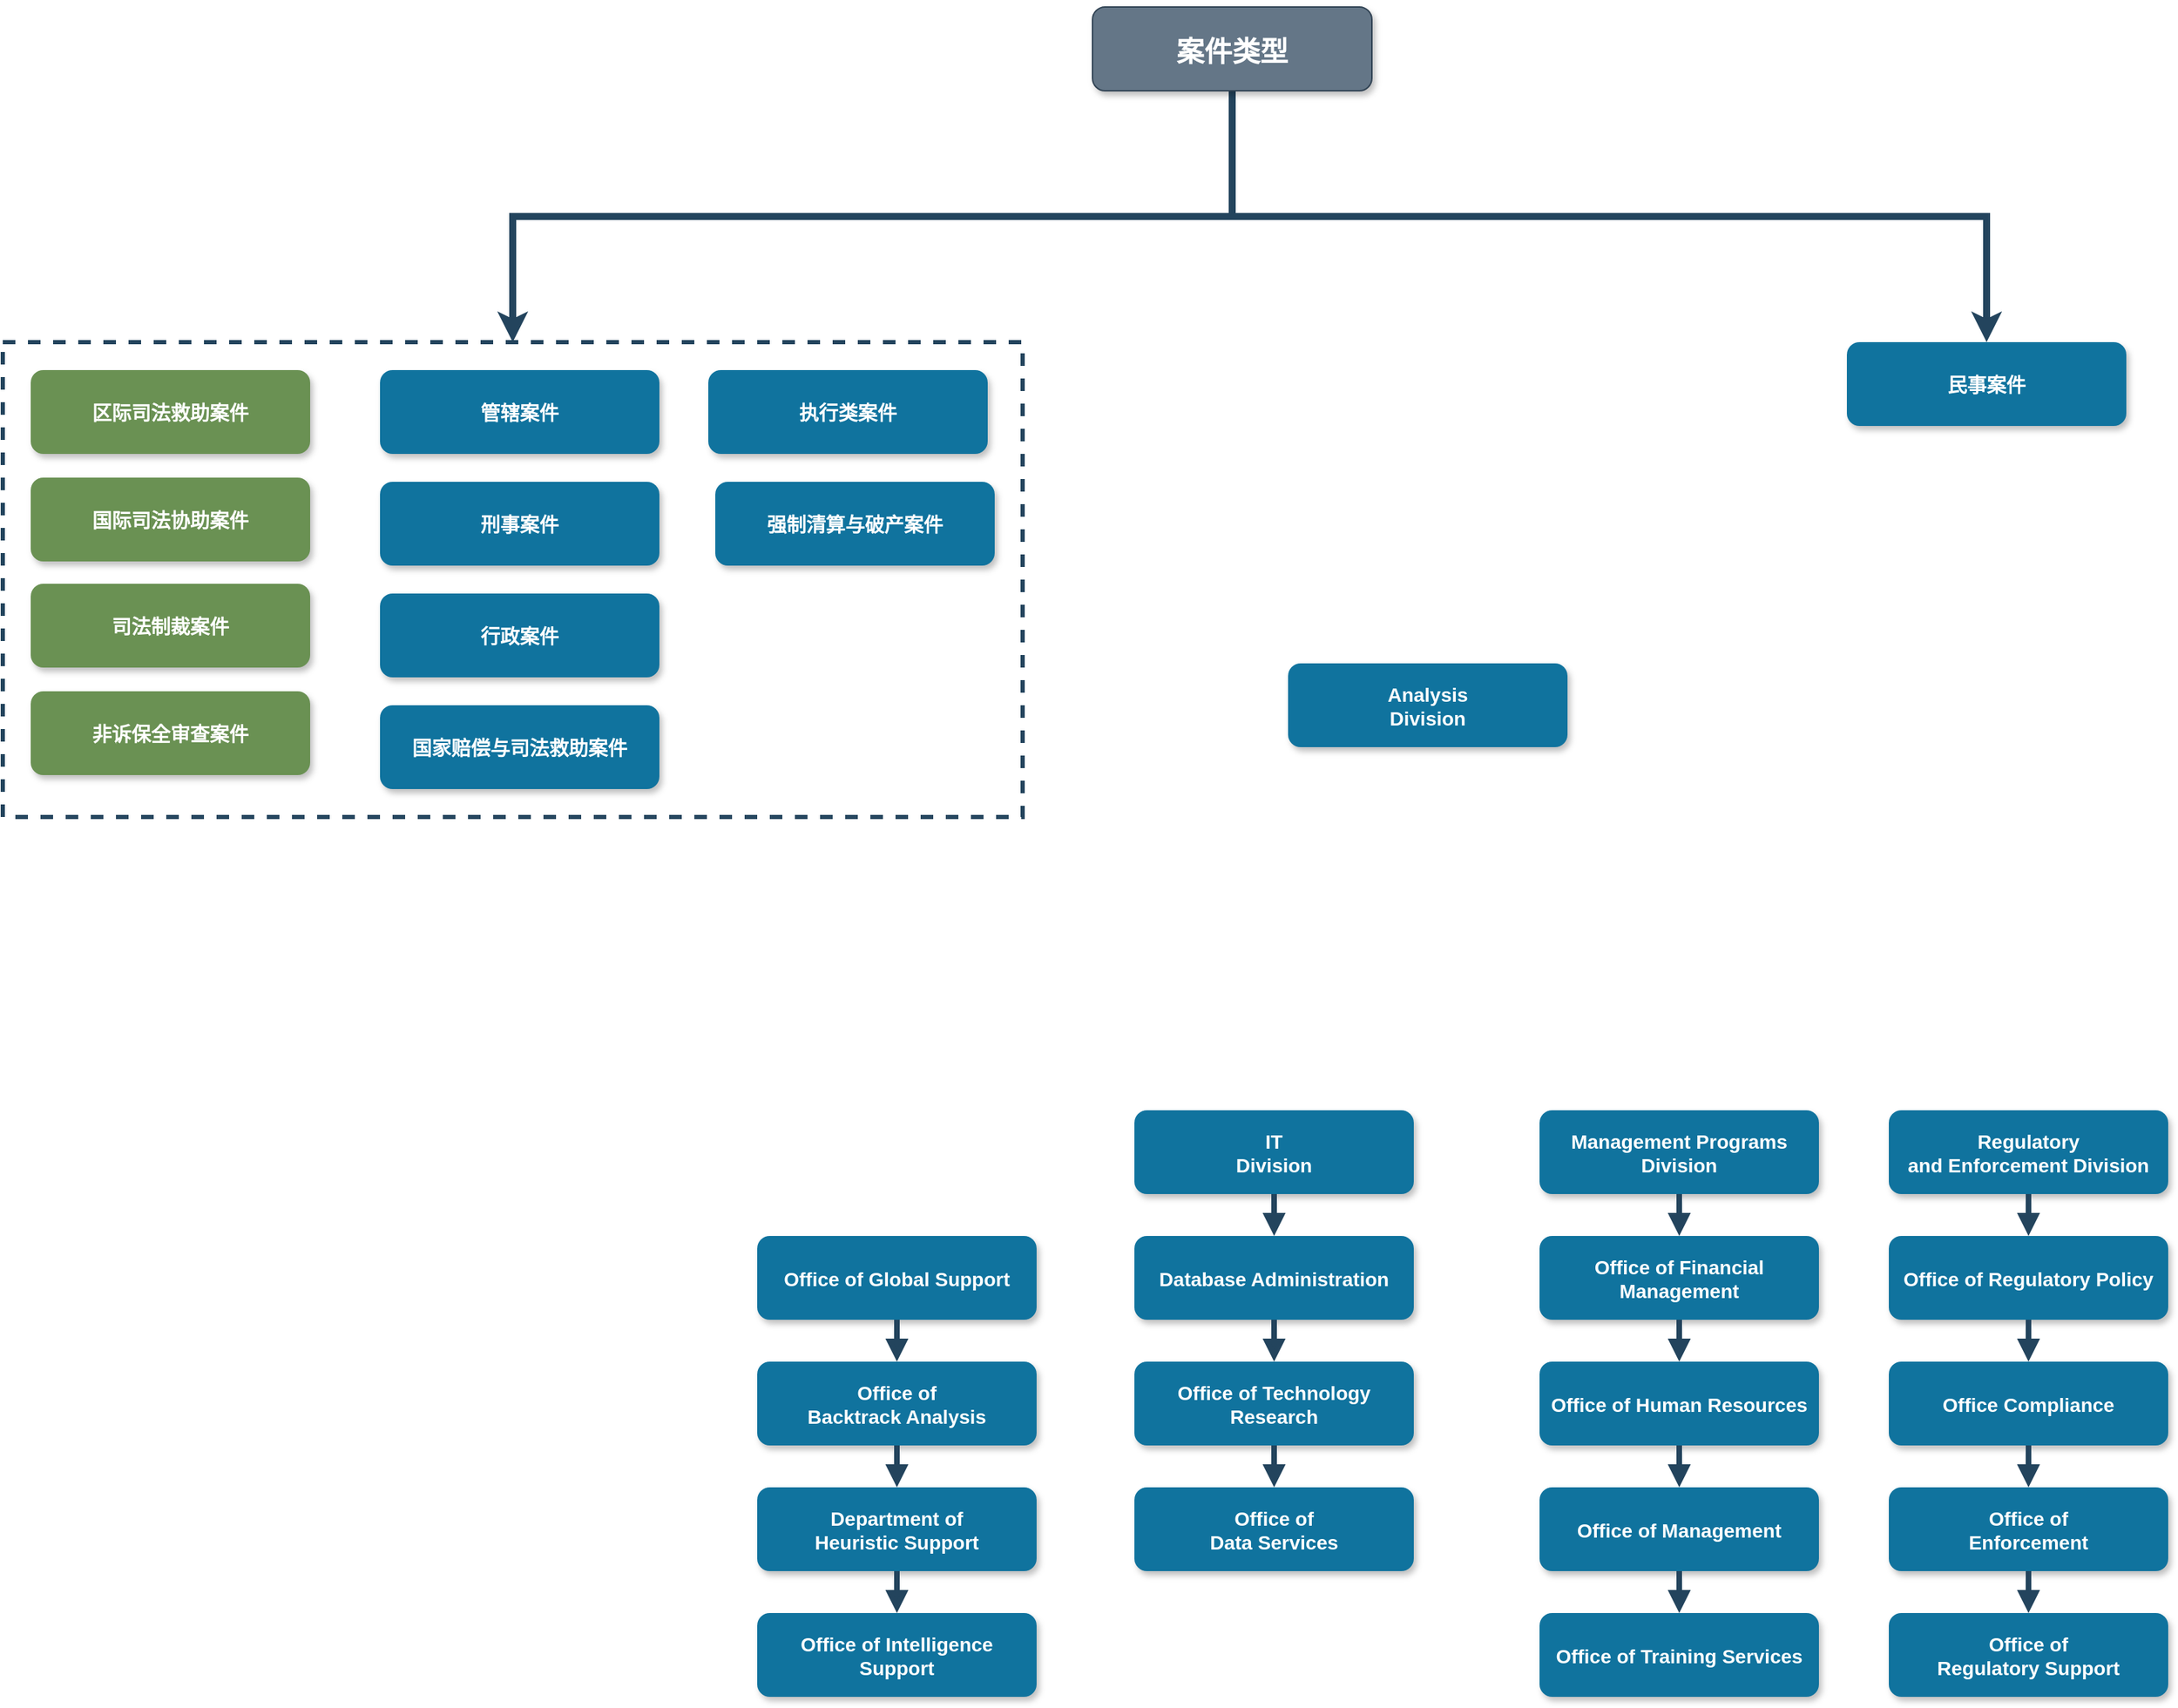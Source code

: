 <mxfile version="23.0.2" type="github">
  <diagram id="R2lEEEUBdFMjLlhIrx00" name="Page-1">
    <mxGraphModel dx="2563" dy="924" grid="1" gridSize="10" guides="1" tooltips="1" connect="1" arrows="1" fold="1" page="1" pageScale="1" pageWidth="850" pageHeight="1100" math="0" shadow="0" extFonts="Permanent Marker^https://fonts.googleapis.com/css?family=Permanent+Marker">
      <root>
        <mxCell id="0" />
        <mxCell id="1" parent="0" />
        <mxCell id="WfyBjO2fw1t2vnp315bt-64" style="edgeStyle=orthogonalEdgeStyle;rounded=0;orthogonalLoop=1;jettySize=auto;html=1;exitX=0.5;exitY=1;exitDx=0;exitDy=0;entryX=0.5;entryY=0;entryDx=0;entryDy=0;fontSize=16;strokeWidth=5;strokeColor=#23445D;" edge="1" parent="1" source="WfyBjO2fw1t2vnp315bt-13" target="WfyBjO2fw1t2vnp315bt-17">
          <mxGeometry relative="1" as="geometry" />
        </mxCell>
        <mxCell id="WfyBjO2fw1t2vnp315bt-75" style="edgeStyle=orthogonalEdgeStyle;rounded=0;orthogonalLoop=1;jettySize=auto;html=1;exitX=0.5;exitY=1;exitDx=0;exitDy=0;strokeColor=#23445D;strokeWidth=5;" edge="1" parent="1" source="WfyBjO2fw1t2vnp315bt-13" target="WfyBjO2fw1t2vnp315bt-73">
          <mxGeometry relative="1" as="geometry" />
        </mxCell>
        <mxCell id="WfyBjO2fw1t2vnp315bt-13" value="案件类型" style="rounded=1;fillColor=#647687;strokeColor=#314354;shadow=1;fontStyle=1;fontSize=20;fontColor=#ffffff;glass=0;gradientColor=none;" vertex="1" parent="1">
          <mxGeometry x="340" y="50" width="200" height="60" as="geometry" />
        </mxCell>
        <mxCell id="WfyBjO2fw1t2vnp315bt-17" value="民事案件" style="rounded=1;fillColor=#10739E;strokeColor=none;shadow=1;gradientColor=none;fontStyle=1;fontColor=#FFFFFF;fontSize=14;" vertex="1" parent="1">
          <mxGeometry x="880" y="290" width="200" height="60" as="geometry" />
        </mxCell>
        <mxCell id="WfyBjO2fw1t2vnp315bt-19" value="Analysis &#xa;Division" style="rounded=1;fillColor=#10739E;strokeColor=none;shadow=1;gradientColor=none;fontStyle=1;fontColor=#FFFFFF;fontSize=14;" vertex="1" parent="1">
          <mxGeometry x="480" y="520" width="200" height="60" as="geometry" />
        </mxCell>
        <mxCell id="WfyBjO2fw1t2vnp315bt-20" value="Office of Global Support" style="rounded=1;fillColor=#10739E;strokeColor=none;shadow=1;gradientColor=none;fontStyle=1;fontColor=#FFFFFF;fontSize=14;" vertex="1" parent="1">
          <mxGeometry x="100" y="930" width="200" height="60" as="geometry" />
        </mxCell>
        <mxCell id="WfyBjO2fw1t2vnp315bt-21" value="Office of &#xa;Backtrack Analysis" style="rounded=1;fillColor=#10739E;strokeColor=none;shadow=1;gradientColor=none;fontStyle=1;fontColor=#FFFFFF;fontSize=14;" vertex="1" parent="1">
          <mxGeometry x="100" y="1020" width="200" height="60" as="geometry" />
        </mxCell>
        <mxCell id="WfyBjO2fw1t2vnp315bt-22" value="Department of &#xa;Heuristic Support" style="rounded=1;fillColor=#10739E;strokeColor=none;shadow=1;gradientColor=none;fontStyle=1;fontColor=#FFFFFF;fontSize=14;" vertex="1" parent="1">
          <mxGeometry x="100" y="1110" width="200" height="60" as="geometry" />
        </mxCell>
        <mxCell id="WfyBjO2fw1t2vnp315bt-23" value="Office of Intelligence &#xa;Support" style="rounded=1;fillColor=#10739E;strokeColor=none;shadow=1;gradientColor=none;fontStyle=1;fontColor=#FFFFFF;fontSize=14;" vertex="1" parent="1">
          <mxGeometry x="100" y="1200" width="200" height="60" as="geometry" />
        </mxCell>
        <mxCell id="WfyBjO2fw1t2vnp315bt-24" value="IT&#xa;Division" style="rounded=1;fillColor=#10739E;strokeColor=none;shadow=1;gradientColor=none;fontStyle=1;fontColor=#FFFFFF;fontSize=14;" vertex="1" parent="1">
          <mxGeometry x="370" y="840" width="200" height="60" as="geometry" />
        </mxCell>
        <mxCell id="WfyBjO2fw1t2vnp315bt-25" value="Database Administration" style="rounded=1;fillColor=#10739E;strokeColor=none;shadow=1;gradientColor=none;fontStyle=1;fontColor=#FFFFFF;fontSize=14;" vertex="1" parent="1">
          <mxGeometry x="370" y="930" width="200" height="60" as="geometry" />
        </mxCell>
        <mxCell id="WfyBjO2fw1t2vnp315bt-26" value="Office of Technology &#xa;Research" style="rounded=1;fillColor=#10739E;strokeColor=none;shadow=1;gradientColor=none;fontStyle=1;fontColor=#FFFFFF;fontSize=14;" vertex="1" parent="1">
          <mxGeometry x="370" y="1020" width="200" height="60" as="geometry" />
        </mxCell>
        <mxCell id="WfyBjO2fw1t2vnp315bt-27" value="Office of&#xa;Data Services" style="rounded=1;fillColor=#10739E;strokeColor=none;shadow=1;gradientColor=none;fontStyle=1;fontColor=#FFFFFF;fontSize=14;" vertex="1" parent="1">
          <mxGeometry x="370" y="1110" width="200" height="60" as="geometry" />
        </mxCell>
        <mxCell id="WfyBjO2fw1t2vnp315bt-28" value="Management Programs &#xa;Division" style="rounded=1;fillColor=#10739E;strokeColor=none;shadow=1;gradientColor=none;fontStyle=1;fontColor=#FFFFFF;fontSize=14;" vertex="1" parent="1">
          <mxGeometry x="660" y="840" width="200" height="60" as="geometry" />
        </mxCell>
        <mxCell id="WfyBjO2fw1t2vnp315bt-29" value="Office of Financial &#xa;Management" style="rounded=1;fillColor=#10739E;strokeColor=none;shadow=1;gradientColor=none;fontStyle=1;fontColor=#FFFFFF;fontSize=14;" vertex="1" parent="1">
          <mxGeometry x="660" y="930" width="200" height="60" as="geometry" />
        </mxCell>
        <mxCell id="WfyBjO2fw1t2vnp315bt-30" value="Office of Human Resources" style="rounded=1;fillColor=#10739E;strokeColor=none;shadow=1;gradientColor=none;fontStyle=1;fontColor=#FFFFFF;fontSize=14;" vertex="1" parent="1">
          <mxGeometry x="660" y="1020" width="200" height="60" as="geometry" />
        </mxCell>
        <mxCell id="WfyBjO2fw1t2vnp315bt-31" value="Office of Management " style="rounded=1;fillColor=#10739E;strokeColor=none;shadow=1;gradientColor=none;fontStyle=1;fontColor=#FFFFFF;fontSize=14;" vertex="1" parent="1">
          <mxGeometry x="660" y="1110" width="200" height="60" as="geometry" />
        </mxCell>
        <mxCell id="WfyBjO2fw1t2vnp315bt-32" value="Office of Training Services" style="rounded=1;fillColor=#10739E;strokeColor=none;shadow=1;gradientColor=none;fontStyle=1;fontColor=#FFFFFF;fontSize=14;" vertex="1" parent="1">
          <mxGeometry x="660" y="1200" width="200" height="60" as="geometry" />
        </mxCell>
        <mxCell id="WfyBjO2fw1t2vnp315bt-33" value="Regulatory &#xa;and Enforcement Division" style="rounded=1;fillColor=#10739E;strokeColor=none;shadow=1;gradientColor=none;fontStyle=1;fontColor=#FFFFFF;fontSize=14;" vertex="1" parent="1">
          <mxGeometry x="910" y="840" width="200" height="60" as="geometry" />
        </mxCell>
        <mxCell id="WfyBjO2fw1t2vnp315bt-34" value="Office of Regulatory Policy" style="rounded=1;fillColor=#10739E;strokeColor=none;shadow=1;gradientColor=none;fontStyle=1;fontColor=#FFFFFF;fontSize=14;" vertex="1" parent="1">
          <mxGeometry x="910" y="930" width="200" height="60" as="geometry" />
        </mxCell>
        <mxCell id="WfyBjO2fw1t2vnp315bt-35" value="Office Compliance" style="rounded=1;fillColor=#10739E;strokeColor=none;shadow=1;gradientColor=none;fontStyle=1;fontColor=#FFFFFF;fontSize=14;" vertex="1" parent="1">
          <mxGeometry x="910" y="1020" width="200" height="60" as="geometry" />
        </mxCell>
        <mxCell id="WfyBjO2fw1t2vnp315bt-36" value="Office of &#xa;Enforcement" style="rounded=1;fillColor=#10739E;strokeColor=none;shadow=1;gradientColor=none;fontStyle=1;fontColor=#FFFFFF;fontSize=14;" vertex="1" parent="1">
          <mxGeometry x="910" y="1110" width="200" height="60" as="geometry" />
        </mxCell>
        <mxCell id="WfyBjO2fw1t2vnp315bt-37" value="Office of&#xa; Regulatory Support" style="rounded=1;fillColor=#10739E;strokeColor=none;shadow=1;gradientColor=none;fontStyle=1;fontColor=#FFFFFF;fontSize=14;" vertex="1" parent="1">
          <mxGeometry x="910" y="1200" width="200" height="60" as="geometry" />
        </mxCell>
        <mxCell id="WfyBjO2fw1t2vnp315bt-46" value="" style="edgeStyle=elbowEdgeStyle;elbow=vertical;strokeWidth=4;endArrow=block;endFill=1;fontStyle=1;strokeColor=#23445D;rounded=0;" edge="1" parent="1" source="WfyBjO2fw1t2vnp315bt-20" target="WfyBjO2fw1t2vnp315bt-21">
          <mxGeometry x="62" y="175.5" width="100" height="100" as="geometry">
            <mxPoint x="-120" y="500" as="sourcePoint" />
            <mxPoint x="-20" y="400" as="targetPoint" />
          </mxGeometry>
        </mxCell>
        <mxCell id="WfyBjO2fw1t2vnp315bt-47" value="" style="edgeStyle=elbowEdgeStyle;elbow=vertical;strokeWidth=4;endArrow=block;endFill=1;fontStyle=1;strokeColor=#23445D;rounded=0;" edge="1" parent="1" source="WfyBjO2fw1t2vnp315bt-21" target="WfyBjO2fw1t2vnp315bt-22">
          <mxGeometry x="62" y="185.5" width="100" height="100" as="geometry">
            <mxPoint x="-120" y="510" as="sourcePoint" />
            <mxPoint x="-20" y="410" as="targetPoint" />
          </mxGeometry>
        </mxCell>
        <mxCell id="WfyBjO2fw1t2vnp315bt-48" value="" style="edgeStyle=elbowEdgeStyle;elbow=vertical;strokeWidth=4;endArrow=block;endFill=1;fontStyle=1;strokeColor=#23445D;rounded=0;" edge="1" parent="1" source="WfyBjO2fw1t2vnp315bt-22" target="WfyBjO2fw1t2vnp315bt-23">
          <mxGeometry x="62" y="195.5" width="100" height="100" as="geometry">
            <mxPoint x="-120" y="520" as="sourcePoint" />
            <mxPoint x="-20" y="420" as="targetPoint" />
          </mxGeometry>
        </mxCell>
        <mxCell id="WfyBjO2fw1t2vnp315bt-49" value="" style="edgeStyle=elbowEdgeStyle;elbow=vertical;strokeWidth=4;endArrow=block;endFill=1;fontStyle=1;strokeColor=#23445D;rounded=0;" edge="1" parent="1" source="WfyBjO2fw1t2vnp315bt-24" target="WfyBjO2fw1t2vnp315bt-25">
          <mxGeometry x="62" y="165.5" width="100" height="100" as="geometry">
            <mxPoint x="-120" y="490" as="sourcePoint" />
            <mxPoint x="-20" y="390" as="targetPoint" />
          </mxGeometry>
        </mxCell>
        <mxCell id="WfyBjO2fw1t2vnp315bt-50" value="" style="edgeStyle=elbowEdgeStyle;elbow=vertical;strokeWidth=4;endArrow=block;endFill=1;fontStyle=1;strokeColor=#23445D;rounded=0;" edge="1" parent="1" source="WfyBjO2fw1t2vnp315bt-25" target="WfyBjO2fw1t2vnp315bt-26">
          <mxGeometry x="62" y="175.5" width="100" height="100" as="geometry">
            <mxPoint x="-120" y="500" as="sourcePoint" />
            <mxPoint x="-20" y="400" as="targetPoint" />
          </mxGeometry>
        </mxCell>
        <mxCell id="WfyBjO2fw1t2vnp315bt-51" value="" style="edgeStyle=elbowEdgeStyle;elbow=vertical;strokeWidth=4;endArrow=block;endFill=1;fontStyle=1;strokeColor=#23445D;rounded=0;" edge="1" parent="1" source="WfyBjO2fw1t2vnp315bt-26" target="WfyBjO2fw1t2vnp315bt-27">
          <mxGeometry x="62" y="185.5" width="100" height="100" as="geometry">
            <mxPoint x="-120" y="510" as="sourcePoint" />
            <mxPoint x="-20" y="410" as="targetPoint" />
          </mxGeometry>
        </mxCell>
        <mxCell id="WfyBjO2fw1t2vnp315bt-52" value="" style="edgeStyle=elbowEdgeStyle;elbow=vertical;strokeWidth=4;endArrow=block;endFill=1;fontStyle=1;strokeColor=#23445D;rounded=0;" edge="1" parent="1" source="WfyBjO2fw1t2vnp315bt-28" target="WfyBjO2fw1t2vnp315bt-29">
          <mxGeometry x="72" y="165.5" width="100" height="100" as="geometry">
            <mxPoint x="-110" y="490" as="sourcePoint" />
            <mxPoint x="-10" y="390" as="targetPoint" />
          </mxGeometry>
        </mxCell>
        <mxCell id="WfyBjO2fw1t2vnp315bt-53" value="" style="edgeStyle=elbowEdgeStyle;elbow=vertical;strokeWidth=4;endArrow=block;endFill=1;fontStyle=1;strokeColor=#23445D;rounded=0;" edge="1" parent="1" source="WfyBjO2fw1t2vnp315bt-29" target="WfyBjO2fw1t2vnp315bt-30">
          <mxGeometry x="72" y="175.5" width="100" height="100" as="geometry">
            <mxPoint x="-110" y="500" as="sourcePoint" />
            <mxPoint x="-10" y="400" as="targetPoint" />
          </mxGeometry>
        </mxCell>
        <mxCell id="WfyBjO2fw1t2vnp315bt-54" value="" style="edgeStyle=elbowEdgeStyle;elbow=vertical;strokeWidth=4;endArrow=block;endFill=1;fontStyle=1;strokeColor=#23445D;rounded=0;" edge="1" parent="1" source="WfyBjO2fw1t2vnp315bt-30" target="WfyBjO2fw1t2vnp315bt-31">
          <mxGeometry x="72" y="185.5" width="100" height="100" as="geometry">
            <mxPoint x="-110" y="510" as="sourcePoint" />
            <mxPoint x="-10" y="410" as="targetPoint" />
          </mxGeometry>
        </mxCell>
        <mxCell id="WfyBjO2fw1t2vnp315bt-55" value="" style="edgeStyle=elbowEdgeStyle;elbow=vertical;strokeWidth=4;endArrow=block;endFill=1;fontStyle=1;strokeColor=#23445D;rounded=0;" edge="1" parent="1" source="WfyBjO2fw1t2vnp315bt-31" target="WfyBjO2fw1t2vnp315bt-32">
          <mxGeometry x="72" y="195.5" width="100" height="100" as="geometry">
            <mxPoint x="-110" y="520" as="sourcePoint" />
            <mxPoint x="-10" y="420" as="targetPoint" />
          </mxGeometry>
        </mxCell>
        <mxCell id="WfyBjO2fw1t2vnp315bt-56" value="" style="edgeStyle=elbowEdgeStyle;elbow=vertical;strokeWidth=4;endArrow=block;endFill=1;fontStyle=1;strokeColor=#23445D;rounded=0;" edge="1" parent="1" source="WfyBjO2fw1t2vnp315bt-33" target="WfyBjO2fw1t2vnp315bt-34">
          <mxGeometry x="72" y="165.5" width="100" height="100" as="geometry">
            <mxPoint x="-110" y="490" as="sourcePoint" />
            <mxPoint x="-10" y="390" as="targetPoint" />
          </mxGeometry>
        </mxCell>
        <mxCell id="WfyBjO2fw1t2vnp315bt-57" value="" style="edgeStyle=elbowEdgeStyle;elbow=vertical;strokeWidth=4;endArrow=block;endFill=1;fontStyle=1;strokeColor=#23445D;rounded=0;" edge="1" parent="1" source="WfyBjO2fw1t2vnp315bt-34" target="WfyBjO2fw1t2vnp315bt-35">
          <mxGeometry x="72" y="175.5" width="100" height="100" as="geometry">
            <mxPoint x="-110" y="500" as="sourcePoint" />
            <mxPoint x="-10" y="400" as="targetPoint" />
          </mxGeometry>
        </mxCell>
        <mxCell id="WfyBjO2fw1t2vnp315bt-58" value="" style="edgeStyle=elbowEdgeStyle;elbow=vertical;strokeWidth=4;endArrow=block;endFill=1;fontStyle=1;strokeColor=#23445D;rounded=0;" edge="1" parent="1" source="WfyBjO2fw1t2vnp315bt-35" target="WfyBjO2fw1t2vnp315bt-36">
          <mxGeometry x="72" y="185.5" width="100" height="100" as="geometry">
            <mxPoint x="-110" y="510" as="sourcePoint" />
            <mxPoint x="-10" y="410" as="targetPoint" />
          </mxGeometry>
        </mxCell>
        <mxCell id="WfyBjO2fw1t2vnp315bt-59" value="" style="edgeStyle=elbowEdgeStyle;elbow=vertical;strokeWidth=4;endArrow=block;endFill=1;fontStyle=1;strokeColor=#23445D;rounded=0;" edge="1" parent="1" source="WfyBjO2fw1t2vnp315bt-36" target="WfyBjO2fw1t2vnp315bt-37">
          <mxGeometry x="72" y="195.5" width="100" height="100" as="geometry">
            <mxPoint x="-110" y="520" as="sourcePoint" />
            <mxPoint x="-10" y="420" as="targetPoint" />
          </mxGeometry>
        </mxCell>
        <mxCell id="WfyBjO2fw1t2vnp315bt-74" value="" style="group" vertex="1" connectable="0" parent="1">
          <mxGeometry x="-440" y="290" width="730" height="340" as="geometry" />
        </mxCell>
        <mxCell id="WfyBjO2fw1t2vnp315bt-73" value="" style="whiteSpace=wrap;html=1;dashed=1;strokeWidth=3;strokeColor=#23445D;" vertex="1" parent="WfyBjO2fw1t2vnp315bt-74">
          <mxGeometry width="730" height="340" as="geometry" />
        </mxCell>
        <mxCell id="WfyBjO2fw1t2vnp315bt-14" value="行政案件" style="rounded=1;fillColor=#10739E;strokeColor=none;shadow=1;gradientColor=none;fontStyle=1;fontColor=#FFFFFF;fontSize=14;" vertex="1" parent="WfyBjO2fw1t2vnp315bt-74">
          <mxGeometry x="270" y="180" width="200" height="60" as="geometry" />
        </mxCell>
        <mxCell id="WfyBjO2fw1t2vnp315bt-15" value="管辖案件" style="rounded=1;fillColor=#10739E;strokeColor=none;shadow=1;gradientColor=none;fontStyle=1;fontColor=#FFFFFF;fontSize=14;" vertex="1" parent="WfyBjO2fw1t2vnp315bt-74">
          <mxGeometry x="270" y="20" width="200" height="60" as="geometry" />
        </mxCell>
        <mxCell id="WfyBjO2fw1t2vnp315bt-16" value="刑事案件" style="rounded=1;fillColor=#10739E;strokeColor=none;shadow=1;gradientColor=none;fontStyle=1;fontColor=#FFFFFF;fontSize=14;" vertex="1" parent="WfyBjO2fw1t2vnp315bt-74">
          <mxGeometry x="270" y="100" width="200" height="60" as="geometry" />
        </mxCell>
        <mxCell id="WfyBjO2fw1t2vnp315bt-66" value="国家赔偿与司法救助案件" style="rounded=1;fillColor=#10739E;strokeColor=none;shadow=1;gradientColor=none;fontStyle=1;fontColor=#FFFFFF;fontSize=14;" vertex="1" parent="WfyBjO2fw1t2vnp315bt-74">
          <mxGeometry x="270" y="260" width="200" height="60" as="geometry" />
        </mxCell>
        <mxCell id="WfyBjO2fw1t2vnp315bt-67" value="区际司法救助案件" style="rounded=1;fillColor=#6A9153;strokeColor=none;shadow=1;gradientColor=none;fontStyle=1;fontColor=#FFFFFF;fontSize=14;" vertex="1" parent="WfyBjO2fw1t2vnp315bt-74">
          <mxGeometry x="20" y="20" width="200" height="60" as="geometry" />
        </mxCell>
        <mxCell id="WfyBjO2fw1t2vnp315bt-68" value="国际司法协助案件" style="rounded=1;fillColor=#6A9153;strokeColor=none;shadow=1;gradientColor=none;fontStyle=1;fontColor=#FFFFFF;fontSize=14;" vertex="1" parent="WfyBjO2fw1t2vnp315bt-74">
          <mxGeometry x="20" y="97" width="200" height="60" as="geometry" />
        </mxCell>
        <mxCell id="WfyBjO2fw1t2vnp315bt-69" value="司法制裁案件" style="rounded=1;fillColor=#6A9153;strokeColor=none;shadow=1;gradientColor=none;fontStyle=1;fontColor=#FFFFFF;fontSize=14;" vertex="1" parent="WfyBjO2fw1t2vnp315bt-74">
          <mxGeometry x="20" y="173" width="200" height="60" as="geometry" />
        </mxCell>
        <mxCell id="WfyBjO2fw1t2vnp315bt-70" value="非诉保全审查案件" style="rounded=1;fillColor=#6A9153;strokeColor=none;shadow=1;gradientColor=none;fontStyle=1;fontColor=#FFFFFF;fontSize=14;" vertex="1" parent="WfyBjO2fw1t2vnp315bt-74">
          <mxGeometry x="20" y="250" width="200" height="60" as="geometry" />
        </mxCell>
        <mxCell id="WfyBjO2fw1t2vnp315bt-71" value="执行类案件" style="rounded=1;fillColor=#10739E;strokeColor=none;shadow=1;gradientColor=none;fontStyle=1;fontColor=#FFFFFF;fontSize=14;" vertex="1" parent="WfyBjO2fw1t2vnp315bt-74">
          <mxGeometry x="505" y="20" width="200" height="60" as="geometry" />
        </mxCell>
        <mxCell id="WfyBjO2fw1t2vnp315bt-72" value="强制清算与破产案件" style="rounded=1;fillColor=#10739E;strokeColor=none;shadow=1;gradientColor=none;fontStyle=1;fontColor=#FFFFFF;fontSize=14;" vertex="1" parent="WfyBjO2fw1t2vnp315bt-74">
          <mxGeometry x="510" y="100" width="200" height="60" as="geometry" />
        </mxCell>
      </root>
    </mxGraphModel>
  </diagram>
</mxfile>
